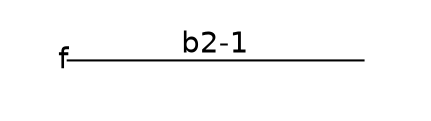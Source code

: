 graph G {graph [splines=false dpi=72 outputorder="edgesfirst"];
node [shape="none" fontname=DejaVuSans labelfontsize=12 label="none" size=50 fixedsize="true" scale="true"];
edge [labelfontsize=12 fontname=DejaVuSans labeldistance=1.2 labelangle=320.0];
rankdir=LR nodesep="0.05" ranksep="0.8";
0 [label="" height="0.7" image="includes/MolecularMetadata/Sugars/SNFG_Symbol_Images/DGlc.svg"];
1 [label="f" height="0.7" image="includes/MolecularMetadata/Sugars/SNFG_Symbol_Images/DFru.svg"];
1--0 [label="b2-1" headclip=false tailclip=false];
}
